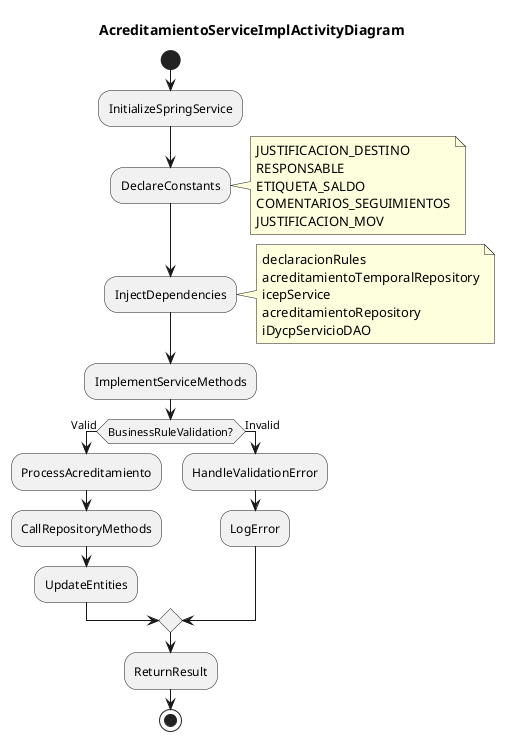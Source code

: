 @startuml
title AcreditamientoServiceImplActivityDiagram

start

:InitializeSpringService;

:DeclareConstants;
note right
    JUSTIFICACION_DESTINO
    RESPONSABLE
    ETIQUETA_SALDO
    COMENTARIOS_SEGUIMIENTOS
    JUSTIFICACION_MOV
end note

:InjectDependencies;
note right
    declaracionRules
    acreditamientoTemporalRepository
    icepService
    acreditamientoRepository
    iDycpServicioDAO
end note

:ImplementServiceMethods;
if (BusinessRuleValidation?) then (Valid)
    :ProcessAcreditamiento;
    :CallRepositoryMethods;
    :UpdateEntities;
else (Invalid)
    :HandleValidationError;
    :LogError;
endif

:ReturnResult;
stop

@enduml